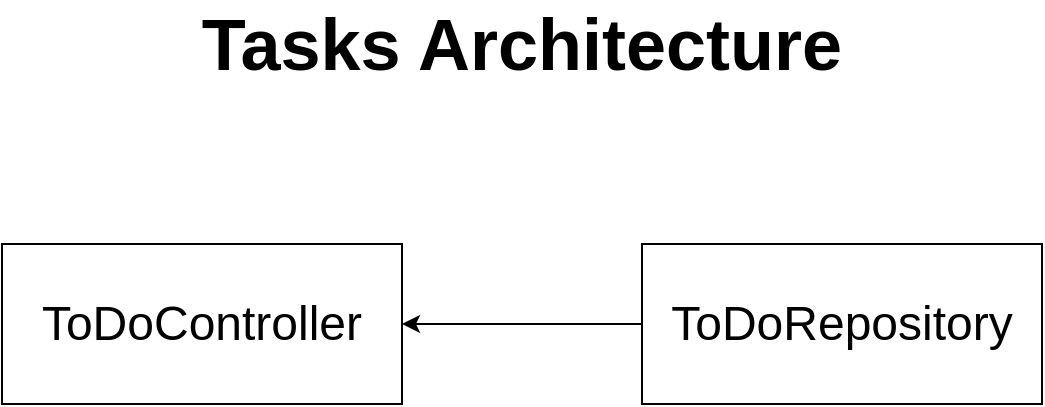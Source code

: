 <mxfile version="16.5.1" type="device" pages="3"><diagram id="iyWsZwfxAUkSVfj1tqz5" name="Architecture"><mxGraphModel dx="1102" dy="563" grid="1" gridSize="10" guides="1" tooltips="1" connect="1" arrows="1" fold="1" page="1" pageScale="1" pageWidth="850" pageHeight="1100" math="0" shadow="0"><root><mxCell id="0"/><mxCell id="1" parent="0"/><mxCell id="VLM28jgaXIuOpgnS2TV9-1" value="&lt;font style=&quot;font-size: 24px&quot;&gt;ToDoController&lt;/font&gt;" style="rounded=0;whiteSpace=wrap;html=1;" parent="1" vertex="1"><mxGeometry x="160" y="160" width="200" height="80" as="geometry"/></mxCell><mxCell id="VLM28jgaXIuOpgnS2TV9-3" style="edgeStyle=orthogonalEdgeStyle;rounded=0;orthogonalLoop=1;jettySize=auto;html=1;exitX=0;exitY=0.5;exitDx=0;exitDy=0;" parent="1" source="VLM28jgaXIuOpgnS2TV9-2" target="VLM28jgaXIuOpgnS2TV9-1" edge="1"><mxGeometry relative="1" as="geometry"/></mxCell><mxCell id="VLM28jgaXIuOpgnS2TV9-2" value="&lt;font style=&quot;font-size: 24px&quot;&gt;ToDoRepository&lt;/font&gt;" style="rounded=0;whiteSpace=wrap;html=1;" parent="1" vertex="1"><mxGeometry x="480" y="160" width="200" height="80" as="geometry"/></mxCell><mxCell id="sdWz4bmNN41PyekePoaZ-2" value="&lt;b&gt;&lt;font style=&quot;font-size: 36px&quot;&gt;Tasks Architecture&lt;/font&gt;&lt;/b&gt;" style="text;html=1;strokeColor=none;fillColor=none;align=center;verticalAlign=middle;whiteSpace=wrap;rounded=0;fontSize=24;" parent="1" vertex="1"><mxGeometry x="240" y="40" width="360" height="40" as="geometry"/></mxCell></root></mxGraphModel></diagram><diagram id="OtuKZISPjurNjaB9WaYB" name="Controller"><mxGraphModel dx="1108" dy="1663" grid="1" gridSize="10" guides="1" tooltips="1" connect="1" arrows="1" fold="1" page="1" pageScale="1" pageWidth="850" pageHeight="1100" math="0" shadow="0"><root><mxCell id="bYm5Zv5_X5UPbKyKFIUK-0"/><mxCell id="bYm5Zv5_X5UPbKyKFIUK-1" parent="bYm5Zv5_X5UPbKyKFIUK-0"/><mxCell id="U6CqF0PJm9YutJpt2i-A-0" value="&lt;font style=&quot;font-size: 18px&quot;&gt;POST Add(AddTaskDTO: addTaskDTO)&lt;/font&gt;" style="rounded=0;whiteSpace=wrap;html=1;" parent="bYm5Zv5_X5UPbKyKFIUK-1" vertex="1"><mxGeometry x="40" y="-120" width="280" height="80" as="geometry"/></mxCell><mxCell id="U6CqF0PJm9YutJpt2i-A-1" value="&lt;font style=&quot;font-size: 24px&quot;&gt;&lt;b&gt;Methods&lt;/b&gt;&lt;/font&gt;" style="rounded=0;whiteSpace=wrap;html=1;fillColor=#CCCCCC;" parent="bYm5Zv5_X5UPbKyKFIUK-1" vertex="1"><mxGeometry x="40" y="-200" width="280" height="40" as="geometry"/></mxCell><mxCell id="U6CqF0PJm9YutJpt2i-A-2" value="&lt;font style=&quot;font-size: 18px&quot;&gt;PUT Update(TaskDTO: taskDTO)&lt;/font&gt;" style="rounded=0;whiteSpace=wrap;html=1;" parent="bYm5Zv5_X5UPbKyKFIUK-1" vertex="1"><mxGeometry x="40" width="280" height="80" as="geometry"/></mxCell><mxCell id="U6CqF0PJm9YutJpt2i-A-3" value="&lt;font style=&quot;font-size: 18px&quot;&gt;DELETE Remove(int: taskId)&lt;/font&gt;" style="rounded=0;whiteSpace=wrap;html=1;" parent="bYm5Zv5_X5UPbKyKFIUK-1" vertex="1"><mxGeometry x="40" y="120" width="280" height="80" as="geometry"/></mxCell><mxCell id="U6CqF0PJm9YutJpt2i-A-4" value="&lt;font style=&quot;font-size: 18px&quot;&gt;GET Get(string: userId, string?: filter)&lt;/font&gt;" style="rounded=0;whiteSpace=wrap;html=1;" parent="bYm5Zv5_X5UPbKyKFIUK-1" vertex="1"><mxGeometry x="40" y="240" width="280" height="80" as="geometry"/></mxCell><mxCell id="4zQ63-9wKAt7ljIHDpqg-1" value="&lt;b&gt;TaskController&lt;/b&gt;" style="text;html=1;strokeColor=none;fillColor=none;align=center;verticalAlign=middle;whiteSpace=wrap;rounded=0;fontSize=36;" parent="bYm5Zv5_X5UPbKyKFIUK-1" vertex="1"><mxGeometry x="265" y="-280" width="320" height="40" as="geometry"/></mxCell><mxCell id="ndn7V9sR57R_2oAXKwXZ-0" value="&lt;span style=&quot;font-size: 24px&quot;&gt;&lt;b&gt;Discription&lt;/b&gt;&lt;/span&gt;" style="rounded=0;whiteSpace=wrap;html=1;fillColor=#CCCCCC;" parent="bYm5Zv5_X5UPbKyKFIUK-1" vertex="1"><mxGeometry x="520" y="-200" width="280" height="40" as="geometry"/></mxCell></root></mxGraphModel></diagram><diagram id="kjjMbsJyB0-hoBK2uzvn" name="Repository"><mxGraphModel dx="1108" dy="563" grid="1" gridSize="10" guides="1" tooltips="1" connect="1" arrows="1" fold="1" page="1" pageScale="1" pageWidth="850" pageHeight="1100" math="0" shadow="0"><root><mxCell id="sWiLiGCqIKQQMBv9EXsr-0"/><mxCell id="sWiLiGCqIKQQMBv9EXsr-1" parent="sWiLiGCqIKQQMBv9EXsr-0"/><mxCell id="aTRZmfDxuVpw7q3Y-k2A-8" value="&lt;font style=&quot;font-size: 18px&quot;&gt;UpdateToDoDatabase()&lt;/font&gt;" style="rounded=0;whiteSpace=wrap;html=1;" parent="sWiLiGCqIKQQMBv9EXsr-1" vertex="1"><mxGeometry x="40" y="1480" width="280" height="80" as="geometry"/></mxCell><mxCell id="7fDw6Sj7CpRGt-qzaS_a-7" value="&lt;font style=&quot;font-size: 18px&quot;&gt;AddAsync&lt;br&gt;(AddTaskDTO: addTaskDTO)&lt;/font&gt;" style="rounded=0;whiteSpace=wrap;html=1;" parent="sWiLiGCqIKQQMBv9EXsr-1" vertex="1"><mxGeometry x="40" y="1000" width="280" height="80" as="geometry"/></mxCell><mxCell id="7fDw6Sj7CpRGt-qzaS_a-8" value="&lt;font style=&quot;font-size: 24px&quot;&gt;&lt;b&gt;Methods&lt;/b&gt;&lt;/font&gt;" style="rounded=0;whiteSpace=wrap;html=1;fillColor=#CCCCCC;" parent="sWiLiGCqIKQQMBv9EXsr-1" vertex="1"><mxGeometry x="40" y="920" width="280" height="40" as="geometry"/></mxCell><mxCell id="7fDw6Sj7CpRGt-qzaS_a-10" value="&lt;font style=&quot;font-size: 18px&quot;&gt;RemoveAsync&lt;br&gt;(int: taskId)&lt;/font&gt;" style="rounded=0;whiteSpace=wrap;html=1;" parent="sWiLiGCqIKQQMBv9EXsr-1" vertex="1"><mxGeometry x="40" y="1240" width="280" height="80" as="geometry"/></mxCell><mxCell id="7fDw6Sj7CpRGt-qzaS_a-11" value="&lt;font style=&quot;font-size: 18px&quot;&gt;GetAsync(string: userId, string?: filter)&lt;/font&gt;" style="rounded=0;whiteSpace=wrap;html=1;" parent="sWiLiGCqIKQQMBv9EXsr-1" vertex="1"><mxGeometry x="40" y="1360" width="280" height="80" as="geometry"/></mxCell><mxCell id="7fDw6Sj7CpRGt-qzaS_a-12" value="&lt;b&gt;TaskRepository&lt;/b&gt;" style="text;html=1;strokeColor=none;fillColor=none;align=center;verticalAlign=middle;whiteSpace=wrap;rounded=0;fontSize=36;" parent="sWiLiGCqIKQQMBv9EXsr-1" vertex="1"><mxGeometry x="240" y="840" width="360" height="40" as="geometry"/></mxCell><mxCell id="7fDw6Sj7CpRGt-qzaS_a-13" value="&lt;span style=&quot;font-size: 24px&quot;&gt;&lt;b&gt;Discription&lt;/b&gt;&lt;/span&gt;" style="rounded=0;whiteSpace=wrap;html=1;fillColor=#CCCCCC;" parent="sWiLiGCqIKQQMBv9EXsr-1" vertex="1"><mxGeometry x="520" y="920" width="280" height="40" as="geometry"/></mxCell><mxCell id="TE8TVqEcV2_GimPMv_We-0" value="&lt;font style=&quot;font-size: 18px&quot;&gt;UpdateAsync&lt;br&gt;(&lt;span class=&quot;pl-en&quot;&gt;TaskDTO&lt;/span&gt;: taskDTO)&lt;/font&gt;" style="rounded=0;whiteSpace=wrap;html=1;" parent="sWiLiGCqIKQQMBv9EXsr-1" vertex="1"><mxGeometry x="40" y="1120" width="280" height="80" as="geometry"/></mxCell></root></mxGraphModel></diagram></mxfile>